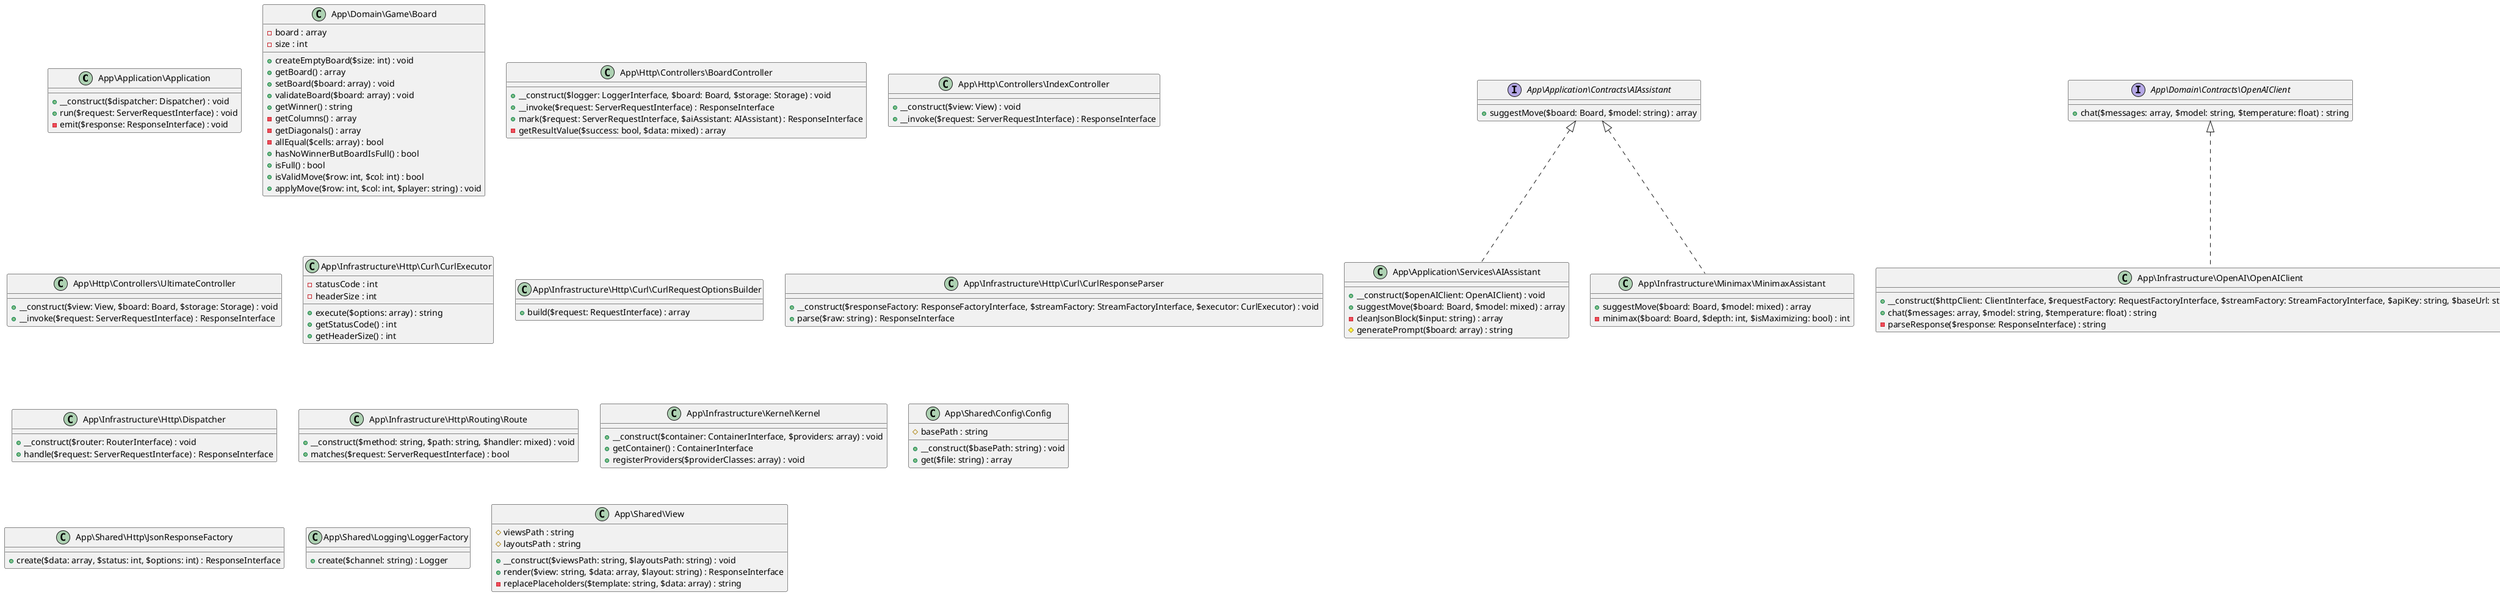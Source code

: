 @startuml
class App\Application\Application {
 + __construct($dispatcher: Dispatcher) : void
 + run($request: ServerRequestInterface) : void
 - emit($response: ResponseInterface) : void
}

interface App\Application\Contracts\AIAssistant {
 + suggestMove($board: Board, $model: string) : array
}

class App\Application\Services\AIAssistant {
 + __construct($openAIClient: OpenAIClient) : void
 + suggestMove($board: Board, $model: mixed) : array
 - cleanJsonBlock($input: string) : array
 # generatePrompt($board: array) : string
}

interface App\Domain\Contracts\OpenAIClient {
 + chat($messages: array, $model: string, $temperature: float) : string
}

interface App\Domain\Contracts\Storage {
 + save($key: string, $value: mixed) : void
 + load($key: string) : mixed
 + delete($key: string) : void
 + exists($key: string) : bool
 + clear() : void
}

class App\Domain\Game\Board {
 - board : array
 - size : int
 + createEmptyBoard($size: int) : void
 + getBoard() : array
 + setBoard($board: array) : void
 + validateBoard($board: array) : void
 + getWinner() : string
 - getColumns() : array
 - getDiagonals() : array
 - allEqual($cells: array) : bool
 + hasNoWinnerButBoardIsFull() : bool
 + isFull() : bool
 + isValidMove($row: int, $col: int) : bool
 + applyMove($row: int, $col: int, $player: string) : void
}

class App\Http\Controllers\BoardController {
 + __construct($logger: LoggerInterface, $board: Board, $storage: Storage) : void
 + __invoke($request: ServerRequestInterface) : ResponseInterface
 + mark($request: ServerRequestInterface, $aiAssistant: AIAssistant) : ResponseInterface
 - getResultValue($success: bool, $data: mixed) : array
}

class App\Http\Controllers\IndexController {
 + __construct($view: View) : void
 + __invoke($request: ServerRequestInterface) : ResponseInterface
}

class App\Http\Controllers\UltimateController {
 + __construct($view: View, $board: Board, $storage: Storage) : void
 + __invoke($request: ServerRequestInterface) : ResponseInterface
}

class App\Infrastructure\Container\Container {
 # bindings : array
 # instances : array
 + bind($id: string, $resolver: string|callable) : void
 + get($id: string) : mixed
 + has($id: string) : bool
}

class App\Infrastructure\Exception\KernelException {
}

class App\Infrastructure\Exception\NotFoundException {
}

class App\Infrastructure\Exception\OpenAIException {
}

interface App\Infrastructure\Http\Contracts\RouterInterface {
 + add($method: string, $path: string, $handler: callable) : void
 + match($request: ServerRequestInterface) : ?callable
}

class App\Infrastructure\Http\Curl\CurlExecutor {
 - statusCode : int
 - headerSize : int
 + execute($options: array) : string
 + getStatusCode() : int
 + getHeaderSize() : int
}

class App\Infrastructure\Http\Curl\CurlHttpClient {
 + __construct($optionsBuilder: CurlRequestOptionsBuilder, $executor: CurlExecutor, $responseParser: CurlResponseParser) : void
 + sendRequest($request: RequestInterface) : ResponseInterface
}

class App\Infrastructure\Http\Curl\CurlRequestOptionsBuilder {
 + build($request: RequestInterface) : array
}

class App\Infrastructure\Http\Curl\CurlResponseParser {
 + __construct($responseFactory: ResponseFactoryInterface, $streamFactory: StreamFactoryInterface, $executor: CurlExecutor) : void
 + parse($raw: string) : ResponseInterface
}

class App\Infrastructure\Http\Dispatcher {
 + __construct($router: RouterInterface) : void
 + handle($request: ServerRequestInterface) : ResponseInterface
}

class App\Infrastructure\Http\Routing\Route {
 + __construct($method: string, $path: string, $handler: mixed) : void
 + matches($request: ServerRequestInterface) : bool
}

class App\Infrastructure\Http\Routing\Router {
 - routes : array
 + add($method: string, $path: string, $handler: callable) : void
 + match($request: ServerRequestInterface) : ?callable
}

class App\Infrastructure\Kernel\Kernel {
 + __construct($container: ContainerInterface, $providers: array) : void
 + getContainer() : ContainerInterface
 + registerProviders($providerClasses: array) : void
}

class App\Infrastructure\Minimax\MinimaxAssistant {
 + suggestMove($board: Board, $model: mixed) : array
 - minimax($board: Board, $depth: int, $isMaximizing: bool) : int
}

class App\Infrastructure\OpenAI\OpenAIClient {
 + __construct($httpClient: ClientInterface, $requestFactory: RequestFactoryInterface, $streamFactory: StreamFactoryInterface, $apiKey: string, $baseUrl: string) : void
 + chat($messages: array, $model: string, $temperature: float) : string
 - parseResponse($response: ResponseInterface) : string
}

class App\Infrastructure\Providers\AIAssistantServiceProvider {
 + register($container: ContainerInterface) : void
}

class App\Infrastructure\Providers\AIClientServiceProvider {
 + register($container: ContainerInterface) : void
}

class App\Infrastructure\Providers\StorageServiceProvider {
 + register($container: ContainerInterface) : void
}

class App\Shared\Config\Config {
 # basePath : string
 + __construct($basePath: string) : void
 + get($file: string) : array
}

interface App\Shared\Contracts\ServiceProvider {
 + register($container: ContainerInterface) : void
}

class App\Shared\Exception\ConfigException {
}

class App\Shared\ContainerException {
}

class App\Shared\Exception\CurlException {
}

class App\Shared\Exception\FileNotFoundException {
}

class App\Shared\Exception\InvalidMoveException {
}

class App\Shared\Http\JsonResponseFactory {
 + create($data: array, $status: int, $options: int) : ResponseInterface
}

class App\Shared\Logging\LoggerFactory {
 + create($channel: string) : Logger
}

class App\Shared\View {
 # viewsPath : string
 # layoutsPath : string
 + __construct($viewsPath: string, $layoutsPath: string) : void
 + render($view: string, $data: array, $layout: string) : ResponseInterface
 - replacePlaceholders($template: string, $data: array) : string
}

class App\Storage\SessionStorage {
 - namespace : string
 - logger : mixed
 + __construct($logger: LoggerInterface, $namespace: string) : void
 + save($key: string, $value: mixed) : void
 + load($key: string) : mixed
 + delete($key: string) : void
 + exists($key: string) : bool
 + clear() : void
 - ensureSessionStarted() : void
}

App\Application\Contracts\AIAssistant <|.. App\Application\Services\AIAssistant
Psr\Container\ContainerInterface <|.. App\Infrastructure\Container\Container
Exception <|-- App\Infrastructure\Exception\KernelException
Exception <|-- App\Infrastructure\Exception\NotFoundException
Psr\Container\NotFoundExceptionInterface <|.. App\Infrastructure\Exception\NotFoundException
RuntimeException <|-- App\Infrastructure\Exception\OpenAIException
Psr\Http\Client\ClientInterface <|.. App\Infrastructure\Http\Curl\CurlHttpClient
App\Infrastructure\Http\Contracts\RouterInterface <|.. App\Infrastructure\Http\Routing\Router
App\Application\Contracts\AIAssistant <|.. App\Infrastructure\Minimax\MinimaxAssistant
App\Domain\Contracts\OpenAIClient <|.. App\Infrastructure\OpenAI\OpenAIClient
App\Shared\Contracts\ServiceProvider <|.. App\Infrastructure\Providers\AIAssistantServiceProvider
App\Shared\Contracts\ServiceProvider <|.. App\Infrastructure\Providers\AIClientServiceProvider
App\Shared\Contracts\ServiceProvider <|.. App\Infrastructure\Providers\StorageServiceProvider
Exception <|-- App\Shared\Exception\ConfigException
Exception <|-- App\Shared\ContainerException
Psr\Container\ContainerExceptionInterface <|.. App\Shared\ContainerException
RuntimeException <|-- App\Shared\Exception\CurlException
Exception <|-- App\Shared\Exception\FileNotFoundException
Exception <|-- App\Shared\Exception\InvalidMoveException
App\Domain\Contracts\Storage <|.. App\Storage\SessionStorage
@enduml